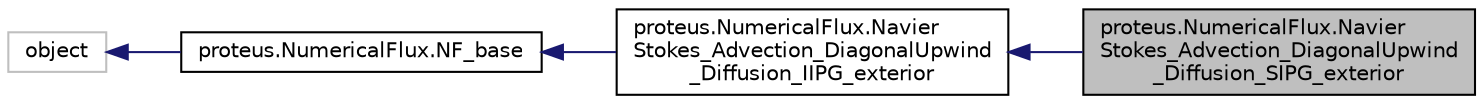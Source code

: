 digraph "proteus.NumericalFlux.NavierStokes_Advection_DiagonalUpwind_Diffusion_SIPG_exterior"
{
 // LATEX_PDF_SIZE
  edge [fontname="Helvetica",fontsize="10",labelfontname="Helvetica",labelfontsize="10"];
  node [fontname="Helvetica",fontsize="10",shape=record];
  rankdir="LR";
  Node1 [label="proteus.NumericalFlux.Navier\lStokes_Advection_DiagonalUpwind\l_Diffusion_SIPG_exterior",height=0.2,width=0.4,color="black", fillcolor="grey75", style="filled", fontcolor="black",tooltip=" "];
  Node2 -> Node1 [dir="back",color="midnightblue",fontsize="10",style="solid",fontname="Helvetica"];
  Node2 [label="proteus.NumericalFlux.Navier\lStokes_Advection_DiagonalUpwind\l_Diffusion_IIPG_exterior",height=0.2,width=0.4,color="black", fillcolor="white", style="filled",URL="$classproteus_1_1NumericalFlux_1_1NavierStokes__Advection__DiagonalUpwind__Diffusion__IIPG__exterior.html",tooltip=" "];
  Node3 -> Node2 [dir="back",color="midnightblue",fontsize="10",style="solid",fontname="Helvetica"];
  Node3 [label="proteus.NumericalFlux.NF_base",height=0.2,width=0.4,color="black", fillcolor="white", style="filled",URL="$classproteus_1_1NumericalFlux_1_1NF__base.html",tooltip=" "];
  Node4 -> Node3 [dir="back",color="midnightblue",fontsize="10",style="solid",fontname="Helvetica"];
  Node4 [label="object",height=0.2,width=0.4,color="grey75", fillcolor="white", style="filled",tooltip=" "];
}
